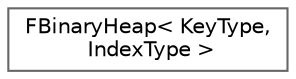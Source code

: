 digraph "Graphical Class Hierarchy"
{
 // INTERACTIVE_SVG=YES
 // LATEX_PDF_SIZE
  bgcolor="transparent";
  edge [fontname=Helvetica,fontsize=10,labelfontname=Helvetica,labelfontsize=10];
  node [fontname=Helvetica,fontsize=10,shape=box,height=0.2,width=0.4];
  rankdir="LR";
  Node0 [id="Node000000",label="FBinaryHeap\< KeyType,\l IndexType \>",height=0.2,width=0.4,color="grey40", fillcolor="white", style="filled",URL="$dc/d1e/classFBinaryHeap.html",tooltip=" "];
}
